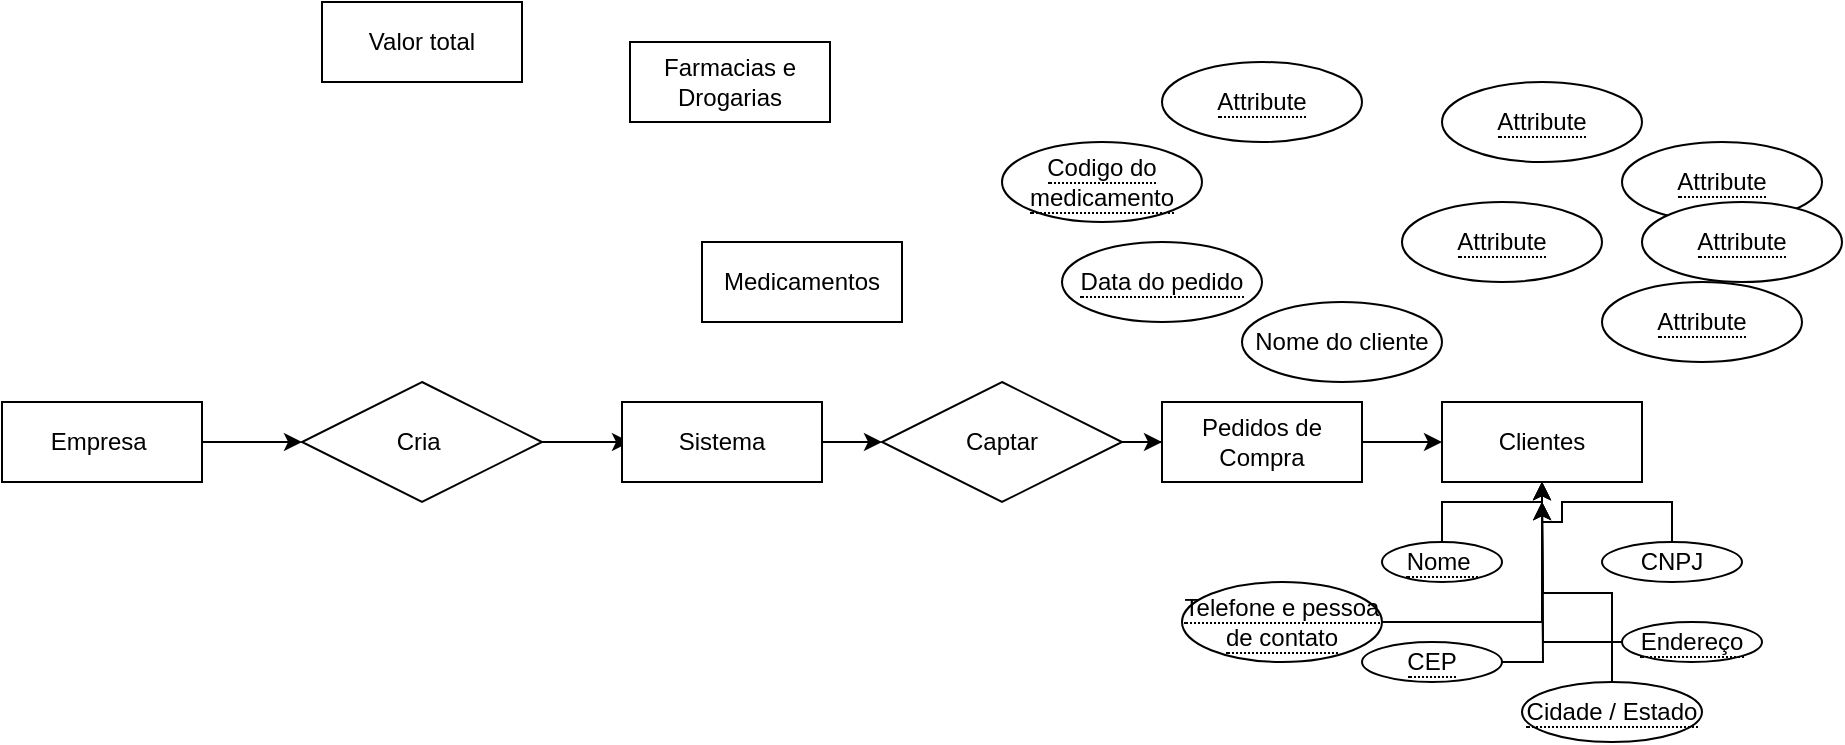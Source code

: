 <mxfile version="24.7.8">
  <diagram name="Página-1" id="yLzE_yw19Q3y-dnCT2pO">
    <mxGraphModel dx="880" dy="468" grid="1" gridSize="10" guides="1" tooltips="1" connect="1" arrows="1" fold="1" page="1" pageScale="1" pageWidth="827" pageHeight="1169" math="0" shadow="0">
      <root>
        <mxCell id="0" />
        <mxCell id="1" parent="0" />
        <mxCell id="DcofqpwaH22fSSjAT7w--11" value="" style="edgeStyle=orthogonalEdgeStyle;rounded=0;orthogonalLoop=1;jettySize=auto;html=1;" edge="1" parent="1" source="DcofqpwaH22fSSjAT7w--1" target="DcofqpwaH22fSSjAT7w--10">
          <mxGeometry relative="1" as="geometry" />
        </mxCell>
        <mxCell id="DcofqpwaH22fSSjAT7w--1" value="Empresa&amp;nbsp;" style="whiteSpace=wrap;html=1;align=center;" vertex="1" parent="1">
          <mxGeometry x="100" y="280" width="100" height="40" as="geometry" />
        </mxCell>
        <mxCell id="DcofqpwaH22fSSjAT7w--3" value="Farmacias e Drogarias" style="whiteSpace=wrap;html=1;align=center;" vertex="1" parent="1">
          <mxGeometry x="414" y="100" width="100" height="40" as="geometry" />
        </mxCell>
        <mxCell id="DcofqpwaH22fSSjAT7w--7" value="Valor total" style="whiteSpace=wrap;html=1;align=center;" vertex="1" parent="1">
          <mxGeometry x="260" y="80" width="100" height="40" as="geometry" />
        </mxCell>
        <mxCell id="DcofqpwaH22fSSjAT7w--8" value="Medicamentos" style="whiteSpace=wrap;html=1;align=center;" vertex="1" parent="1">
          <mxGeometry x="450" y="200" width="100" height="40" as="geometry" />
        </mxCell>
        <mxCell id="DcofqpwaH22fSSjAT7w--12" value="" style="edgeStyle=orthogonalEdgeStyle;rounded=0;orthogonalLoop=1;jettySize=auto;html=1;" edge="1" parent="1" source="DcofqpwaH22fSSjAT7w--10">
          <mxGeometry relative="1" as="geometry">
            <mxPoint x="414" y="300" as="targetPoint" />
          </mxGeometry>
        </mxCell>
        <mxCell id="DcofqpwaH22fSSjAT7w--10" value="Cria&amp;nbsp;" style="shape=rhombus;perimeter=rhombusPerimeter;whiteSpace=wrap;html=1;align=center;" vertex="1" parent="1">
          <mxGeometry x="250" y="270" width="120" height="60" as="geometry" />
        </mxCell>
        <mxCell id="DcofqpwaH22fSSjAT7w--16" value="" style="edgeStyle=orthogonalEdgeStyle;rounded=0;orthogonalLoop=1;jettySize=auto;html=1;" edge="1" parent="1" source="DcofqpwaH22fSSjAT7w--13" target="DcofqpwaH22fSSjAT7w--15">
          <mxGeometry relative="1" as="geometry" />
        </mxCell>
        <mxCell id="DcofqpwaH22fSSjAT7w--13" value="Sistema" style="whiteSpace=wrap;html=1;align=center;" vertex="1" parent="1">
          <mxGeometry x="410" y="280" width="100" height="40" as="geometry" />
        </mxCell>
        <mxCell id="DcofqpwaH22fSSjAT7w--19" value="" style="edgeStyle=orthogonalEdgeStyle;rounded=0;orthogonalLoop=1;jettySize=auto;html=1;" edge="1" parent="1" source="DcofqpwaH22fSSjAT7w--14" target="DcofqpwaH22fSSjAT7w--18">
          <mxGeometry relative="1" as="geometry" />
        </mxCell>
        <mxCell id="DcofqpwaH22fSSjAT7w--14" value="Pedidos de Compra" style="whiteSpace=wrap;html=1;align=center;" vertex="1" parent="1">
          <mxGeometry x="680" y="280" width="100" height="40" as="geometry" />
        </mxCell>
        <mxCell id="DcofqpwaH22fSSjAT7w--17" value="" style="edgeStyle=orthogonalEdgeStyle;rounded=0;orthogonalLoop=1;jettySize=auto;html=1;" edge="1" parent="1" source="DcofqpwaH22fSSjAT7w--15" target="DcofqpwaH22fSSjAT7w--14">
          <mxGeometry relative="1" as="geometry" />
        </mxCell>
        <mxCell id="DcofqpwaH22fSSjAT7w--15" value="Captar" style="shape=rhombus;perimeter=rhombusPerimeter;whiteSpace=wrap;html=1;align=center;" vertex="1" parent="1">
          <mxGeometry x="540" y="270" width="120" height="60" as="geometry" />
        </mxCell>
        <mxCell id="DcofqpwaH22fSSjAT7w--18" value="Clientes" style="whiteSpace=wrap;html=1;align=center;" vertex="1" parent="1">
          <mxGeometry x="820" y="280" width="100" height="40" as="geometry" />
        </mxCell>
        <mxCell id="DcofqpwaH22fSSjAT7w--37" style="edgeStyle=orthogonalEdgeStyle;rounded=0;orthogonalLoop=1;jettySize=auto;html=1;entryX=0.5;entryY=1;entryDx=0;entryDy=0;" edge="1" parent="1" source="DcofqpwaH22fSSjAT7w--21" target="DcofqpwaH22fSSjAT7w--18">
          <mxGeometry relative="1" as="geometry" />
        </mxCell>
        <mxCell id="DcofqpwaH22fSSjAT7w--21" value="&lt;span style=&quot;border-bottom: 1px dotted&quot;&gt;Telefone e pessoa de contato&lt;/span&gt;" style="ellipse;whiteSpace=wrap;html=1;align=center;" vertex="1" parent="1">
          <mxGeometry x="690" y="370" width="100" height="40" as="geometry" />
        </mxCell>
        <mxCell id="DcofqpwaH22fSSjAT7w--36" style="edgeStyle=orthogonalEdgeStyle;rounded=0;orthogonalLoop=1;jettySize=auto;html=1;entryX=0.5;entryY=1;entryDx=0;entryDy=0;" edge="1" parent="1" source="DcofqpwaH22fSSjAT7w--30" target="DcofqpwaH22fSSjAT7w--18">
          <mxGeometry relative="1" as="geometry" />
        </mxCell>
        <mxCell id="DcofqpwaH22fSSjAT7w--30" value="&lt;span style=&quot;border-bottom: 1px dotted&quot;&gt;Nome&amp;nbsp;&lt;/span&gt;" style="ellipse;whiteSpace=wrap;html=1;align=center;" vertex="1" parent="1">
          <mxGeometry x="790" y="350" width="60" height="20" as="geometry" />
        </mxCell>
        <mxCell id="DcofqpwaH22fSSjAT7w--38" style="edgeStyle=orthogonalEdgeStyle;rounded=0;orthogonalLoop=1;jettySize=auto;html=1;entryX=0.5;entryY=1;entryDx=0;entryDy=0;" edge="1" parent="1" source="DcofqpwaH22fSSjAT7w--34" target="DcofqpwaH22fSSjAT7w--18">
          <mxGeometry relative="1" as="geometry" />
        </mxCell>
        <mxCell id="DcofqpwaH22fSSjAT7w--43" style="edgeStyle=orthogonalEdgeStyle;rounded=0;orthogonalLoop=1;jettySize=auto;html=1;" edge="1" parent="1" source="DcofqpwaH22fSSjAT7w--31">
          <mxGeometry relative="1" as="geometry">
            <mxPoint x="870" y="330" as="targetPoint" />
          </mxGeometry>
        </mxCell>
        <mxCell id="DcofqpwaH22fSSjAT7w--31" value="&lt;span style=&quot;border-bottom: 1px dotted&quot;&gt;Endereço&lt;/span&gt;" style="ellipse;whiteSpace=wrap;html=1;align=center;" vertex="1" parent="1">
          <mxGeometry x="910" y="390" width="70" height="20" as="geometry" />
        </mxCell>
        <mxCell id="DcofqpwaH22fSSjAT7w--41" style="edgeStyle=orthogonalEdgeStyle;rounded=0;orthogonalLoop=1;jettySize=auto;html=1;" edge="1" parent="1" source="DcofqpwaH22fSSjAT7w--32">
          <mxGeometry relative="1" as="geometry">
            <mxPoint x="870" y="330" as="targetPoint" />
          </mxGeometry>
        </mxCell>
        <mxCell id="DcofqpwaH22fSSjAT7w--32" value="&lt;span style=&quot;border-bottom: 1px dotted&quot;&gt;Cidade / Estado&lt;/span&gt;" style="ellipse;whiteSpace=wrap;html=1;align=center;" vertex="1" parent="1">
          <mxGeometry x="860" y="420" width="90" height="30" as="geometry" />
        </mxCell>
        <mxCell id="DcofqpwaH22fSSjAT7w--40" style="edgeStyle=orthogonalEdgeStyle;rounded=0;orthogonalLoop=1;jettySize=auto;html=1;" edge="1" parent="1" source="DcofqpwaH22fSSjAT7w--33">
          <mxGeometry relative="1" as="geometry">
            <mxPoint x="870" y="330" as="targetPoint" />
          </mxGeometry>
        </mxCell>
        <mxCell id="DcofqpwaH22fSSjAT7w--33" value="&lt;span style=&quot;border-bottom: 1px dotted&quot;&gt;CEP&lt;/span&gt;" style="ellipse;whiteSpace=wrap;html=1;align=center;" vertex="1" parent="1">
          <mxGeometry x="780" y="400" width="70" height="20" as="geometry" />
        </mxCell>
        <mxCell id="DcofqpwaH22fSSjAT7w--39" style="edgeStyle=orthogonalEdgeStyle;rounded=0;orthogonalLoop=1;jettySize=auto;html=1;" edge="1" parent="1" source="DcofqpwaH22fSSjAT7w--34" target="DcofqpwaH22fSSjAT7w--18">
          <mxGeometry relative="1" as="geometry" />
        </mxCell>
        <mxCell id="DcofqpwaH22fSSjAT7w--34" value="CNPJ" style="ellipse;whiteSpace=wrap;html=1;align=center;" vertex="1" parent="1">
          <mxGeometry x="900" y="350" width="70" height="20" as="geometry" />
        </mxCell>
        <mxCell id="DcofqpwaH22fSSjAT7w--44" value="&lt;span style=&quot;border-bottom: 1px dotted&quot;&gt;Attribute&lt;/span&gt;" style="ellipse;whiteSpace=wrap;html=1;align=center;" vertex="1" parent="1">
          <mxGeometry x="680" y="110" width="100" height="40" as="geometry" />
        </mxCell>
        <mxCell id="DcofqpwaH22fSSjAT7w--45" value="&lt;span style=&quot;border-bottom: 1px dotted&quot;&gt;Attribute&lt;/span&gt;" style="ellipse;whiteSpace=wrap;html=1;align=center;" vertex="1" parent="1">
          <mxGeometry x="820" y="120" width="100" height="40" as="geometry" />
        </mxCell>
        <mxCell id="DcofqpwaH22fSSjAT7w--46" value="&lt;span style=&quot;border-bottom: 1px dotted&quot;&gt;Attribute&lt;/span&gt;" style="ellipse;whiteSpace=wrap;html=1;align=center;" vertex="1" parent="1">
          <mxGeometry x="800" y="180" width="100" height="40" as="geometry" />
        </mxCell>
        <mxCell id="DcofqpwaH22fSSjAT7w--47" value="&lt;span style=&quot;border-bottom: 1px dotted&quot;&gt;Attribute&lt;/span&gt;" style="ellipse;whiteSpace=wrap;html=1;align=center;" vertex="1" parent="1">
          <mxGeometry x="900" y="220" width="100" height="40" as="geometry" />
        </mxCell>
        <mxCell id="DcofqpwaH22fSSjAT7w--48" value="&lt;span style=&quot;border-bottom: 1px dotted&quot;&gt;Attribute&lt;/span&gt;" style="ellipse;whiteSpace=wrap;html=1;align=center;" vertex="1" parent="1">
          <mxGeometry x="910" y="150" width="100" height="40" as="geometry" />
        </mxCell>
        <mxCell id="DcofqpwaH22fSSjAT7w--49" value="&lt;span style=&quot;border-bottom: 1px dotted&quot;&gt;Codigo do medicamento&lt;/span&gt;" style="ellipse;whiteSpace=wrap;html=1;align=center;" vertex="1" parent="1">
          <mxGeometry x="600" y="150" width="100" height="40" as="geometry" />
        </mxCell>
        <mxCell id="DcofqpwaH22fSSjAT7w--50" value="&lt;span style=&quot;border-bottom: 1px dotted&quot;&gt;Attribute&lt;/span&gt;" style="ellipse;whiteSpace=wrap;html=1;align=center;" vertex="1" parent="1">
          <mxGeometry x="920" y="180" width="100" height="40" as="geometry" />
        </mxCell>
        <mxCell id="DcofqpwaH22fSSjAT7w--51" value="Nome do cliente" style="ellipse;whiteSpace=wrap;html=1;align=center;" vertex="1" parent="1">
          <mxGeometry x="720" y="230" width="100" height="40" as="geometry" />
        </mxCell>
        <mxCell id="DcofqpwaH22fSSjAT7w--52" value="&lt;span style=&quot;border-bottom: 1px dotted&quot;&gt;Data do pedido&lt;/span&gt;" style="ellipse;whiteSpace=wrap;html=1;align=center;" vertex="1" parent="1">
          <mxGeometry x="630" y="200" width="100" height="40" as="geometry" />
        </mxCell>
      </root>
    </mxGraphModel>
  </diagram>
</mxfile>
